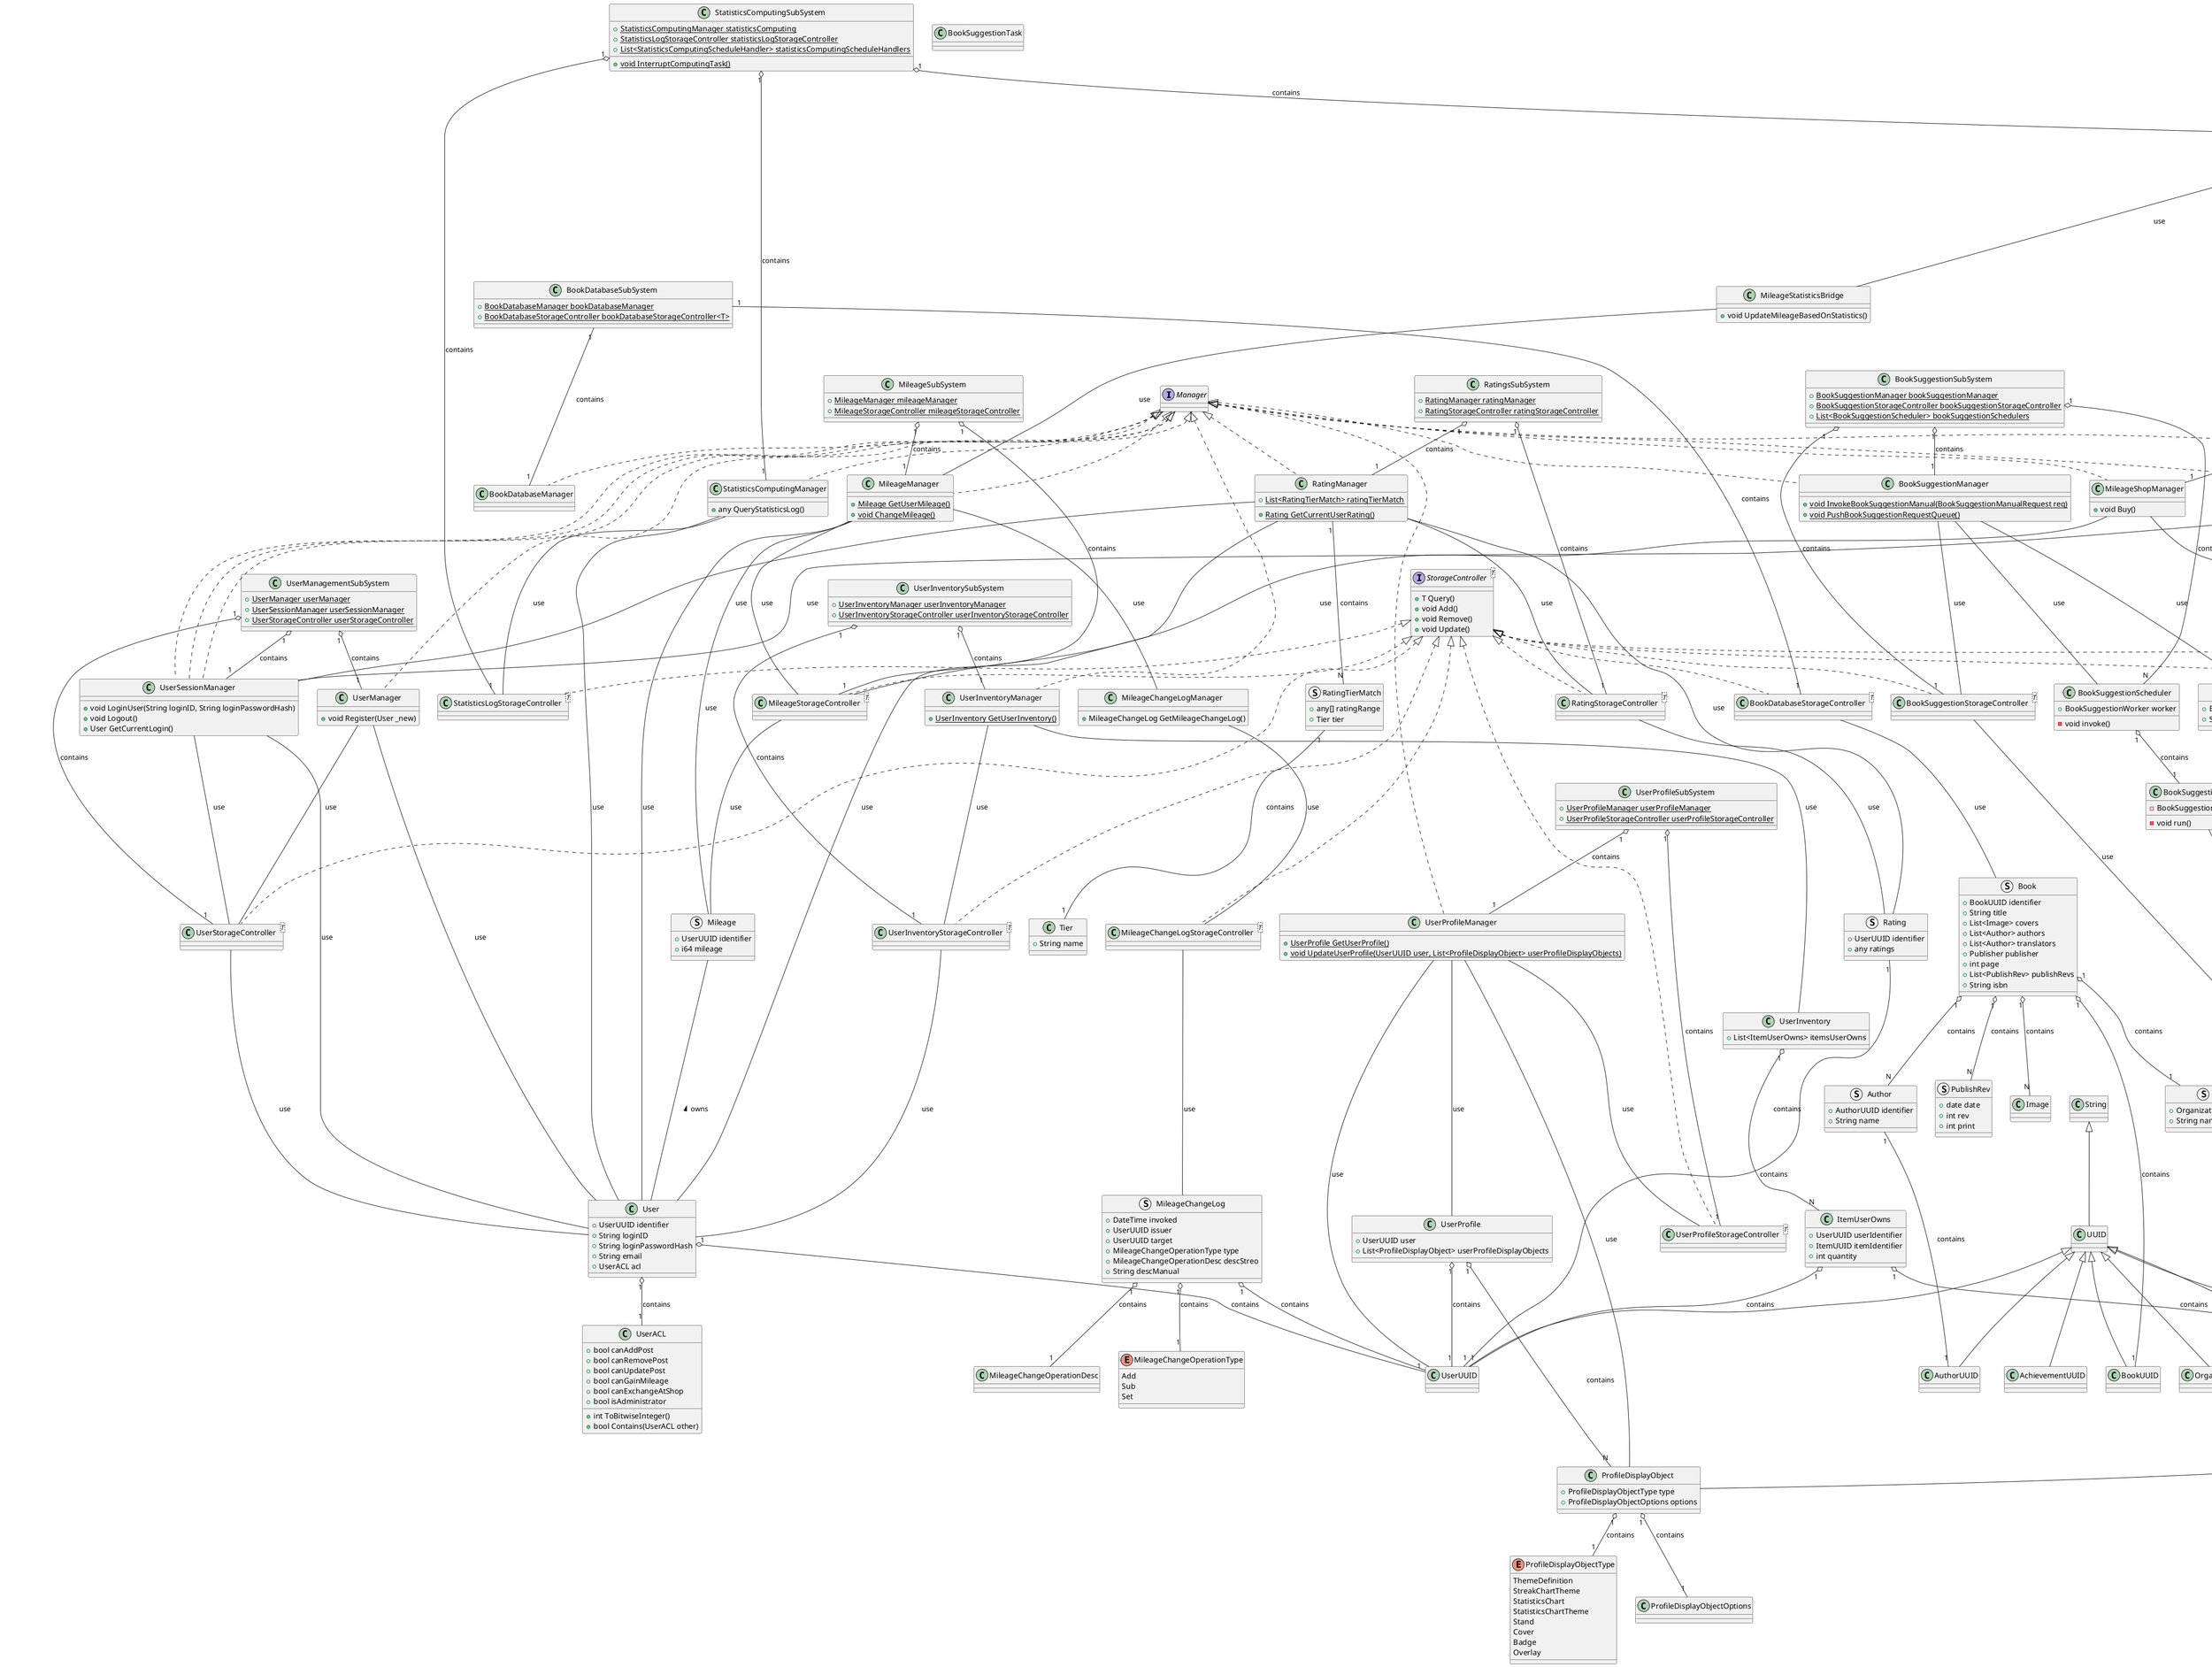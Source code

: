@startuml
Interface Manager
Interface StorageController<T> {
    + T Query()
    + void Add()
    + void Remove()
    + void Update()
}
class UUID extends String
class UserUUID extends UUID
class ItemUUID extends UUID
class MileageShopItemUUID extends UUID
class AchievementUUID extends UUID
class AuthorUUID extends UUID
class BookUUID extends UUID
class OrganizationUUID extends UUID

struct Author {
    + AuthorUUID identifier
    + String name
}
Author "1" --- "1" AuthorUUID : contains

struct Publisher {
    + OrganizationUUID identifier
    + String name
}
Publisher "1" --- "1" OrganizationUUID : contains

struct PublishRev {
    + date date
    + int rev
    + int print
}

struct Book {
    + BookUUID identifier
    + String title
    + List<Image> covers
    + List<Author> authors
    + List<Author> translators
    + Publisher publisher
    + int page
    + List<PublishRev> publishRevs
    + String isbn
}
Book "1" o-- "1" BookUUID : contains
Book "1" o-- "N" Image : contains
Book "1" o-- "N" Author : contains
Book "1" o-- "1" Publisher : contains
Book "1" o-- "N" PublishRev : contains

' BookDatabaseSubSystem

class BookDatabaseManager implements Manager {}

class BookDatabaseStorageController<T> implements StorageController {}
BookDatabaseStorageController --- Book : use

class BookDatabaseSubSystem {
    + {static} BookDatabaseManager bookDatabaseManager
    + {static} BookDatabaseStorageController bookDatabaseStorageController<T>
}

BookDatabaseSubSystem "1" --- "1" BookDatabaseManager : contains
BookDatabaseSubSystem "1" --- "1" BookDatabaseStorageController : contains

enum MarkupType {
    Text
    Highlight
    Line
    Shape
    CustomRaster
    CustomVector
}

struct ArticleMarkup {
    MarkupType type
    String content
}

ArticleMarkup "1" o-- "1" MarkupType : contains

struct Article {
    + String title
    + String content
    + List<ArticleMarkup> markups
}

Article "1" o-- "N" ArticleMarkup : contains

struct BookReview extends Article {
    + Book book
}

struct BookReviewBlob {}
BookReviewBlob "1" --- "N" BookReview

class BookReviewManager implements Manager {
    + BookReviewBlob RequestQueryBookReviewBlob()
}

BookReviewManager --- BookReviewBlob : use
BookReviewManager --- BookReviewStorageController : use

class BookReviewStorageQueryOptimizer {
    + void invoke()
}
class BookReviewStorageController<T> implements StorageController {
    + BookReviewStorageQueryOptimizer optimizer
}
BookReviewStorageController "1" o-- "1" BookReviewStorageQueryOptimizer : contains
BookReviewStorageController --- BookReview : use

' BookReview SubSystem

class BookReviewSubSystem {
    + {static} BookReviewStorageController bookReviewStorageController
    + {static} BookReviewManager bookReviewManager
}
BookReviewSubSystem "1" o-- "1" BookReviewStorageController : contains
BookReviewSubSystem "1" o-- "1" BookReviewManager : contains

class EmotionChecklist {
    + Dictionary<K, bool> checkList
    + String toPrompt()
}

enum BookSuggestionManualRequestType {
    Normal
    NewCategory
    EmotionBased
}
struct BookSuggestionManualRequest {
    + BookSuggestionManualRequestType type
    + String prompt
}
BookSuggestionManualRequest "1" o-- "1" BookSuggestionManualRequestType : contains
EmotionChecklist --o BookSuggestionManualRequest : use

struct BookSuggestion {}
class BookSuggestionTask {}

class BookSuggestionWorker {
    - BookSuggestionTask task
    - void run()
}
BookSuggestionWorker --- BookSuggestion : use

class BookSuggestionScheduler {
    + BookSuggestionWorker worker
    - void invoke()
}

BookSuggestionScheduler "1" o-- "1" BookSuggestionWorker : contains

class BookSuggestionManager implements Manager {
    + {static} void InvokeBookSuggestionManual(BookSuggestionManualRequest req)
    + {static} void PushBookSuggestionRequestQueue()
}
BookSuggestionManager --- BookSuggestionManualRequest : use
BookSuggestionManager --- BookSuggestionScheduler : use
BookSuggestionManager --- BookSuggestionStorageController : use

class BookSuggestionStorageController<T> implements StorageController {}
BookSuggestionStorageController --- BookSuggestion : use

class BookSuggestionSubSystem {
    + {static} BookSuggestionManager bookSuggestionManager
    + {static} BookSuggestionStorageController bookSuggestionStorageController
    + {static} List<BookSuggestionScheduler> bookSuggestionSchedulers
}

BookSuggestionSubSystem "1" o-- "1" BookSuggestionManager : contains
BookSuggestionSubSystem "1" o-- "1" BookSuggestionStorageController : contains
BookSuggestionSubSystem "1" o-- "N" BookSuggestionScheduler : contains


enum ItemType {
    Real
    Virtual
}

class ItemContent {}
class ItemMetadata {}
class RealItemMetadata extends ItemMetadata {}
class VirtItemMetadata extends ItemMetadata {}

struct Item {
    + ItemUUID identifier
    + ItemType type
    + String staticAssetID
    + String name
    + ItemContent content
    + ItemMetadata metadata
}

Item "1" o-- "1" ItemUUID : contains
Item "1" o-- "1" ItemType : contains
Item "1" o-- "1" ItemContent : contains
Item "1" o-- "1" ItemMetadata : contains

class RealItem extends Item {}
class VirtItem extends Item {}

struct Mileage {
    + UserUUID identifier
    + i64 mileage
}

Mileage -- User : < owns

' Mileage SubSystem

enum MileageChangeOperationType {
    Add
    Sub
    Set
}

class MileageChangeOperationDesc {}

struct MileageChangeLog {
    + DateTime invoked
    + UserUUID issuer
    + UserUUID target
    + MileageChangeOperationType type
    + MileageChangeOperationDesc descStreo
    + String descManual
}

MileageChangeLog "1" o-- UserUUID : contains
MileageChangeLog "1" o-- "1" MileageChangeOperationType : contains
MileageChangeLog "1" o-- "1" MileageChangeOperationDesc : contains

class MileageManager implements Manager {
    + {static} Mileage GetUserMileage()
    + {static} void ChangeMileage()
}

MileageManager --- User : use
MileageManager --- Mileage : use
MileageManager --- MileageChangeLogManager : use
MileageManager --- MileageStorageController : use

class MileageChangeLogManager {
    + MileageChangeLog GetMileageChangeLog()
}

MileageChangeLogManager --- MileageChangeLogStorageController : use

class MileageChangeLogStorageController<T> implements StorageController {}
MileageChangeLogStorageController --- MileageChangeLog : use

class MileageStorageController<T> implements StorageController{}
MileageStorageController --- Mileage : use

class MileageSubSystem {
    + {static} MileageManager mileageManager
    + {static} MileageStorageController mileageStorageController
}

MileageSubSystem "1" o-- "1" MileageManager : contains
MileageSubSystem "1" o-- "1" MileageStorageController : contains

' MileageShop SubSystem
struct MileageShopItem {
    + MileageShopItemUUID identifier
    + Item item
}

MileageShopItem "1" o-- "1" MileageShopItemUUID : contains
MileageShopItem "1" o-- "1" Item : contains

class MileageShopManager implements Manager {
    + void Buy()
}
MileageShopManager --- MileageShopStorageController : use
MileageShopManager --- MileageStorageController : use

class MileageShopManagementManager implements Manager {
    + void Add(Item item)
    + void Update(MileageShopItemUUID identifier, Item item)
    + void Remove(MileageShopItemUUID identifier)
}

class UserSessionManager implements Manager {}

MileageShopManagementManager --- Item : use
MileageShopManagementManager --- MileageShopItemUUID : use
MileageShopManagementManager --- UserSessionManager : use
MileageShopManagementManager --- MileageShopStorageController : use

class MileageShopStorageController<T> implements StorageController {}
MileageShopStorageController --- MileageShopItem : use

class MileageShopSubSystem {
    + {static} MileageShopManagementManager mileageshopManagement
    + {static} MileageShopManager mileageShopManager
    + {static} MileageShopStorageController mileageShopStorageController
}
MileageShopSubSystem "1" o-- "1" MileageShopManagementManager : contains
MileageShopSubSystem "1" o-- "1" MileageShopManager : contains
MileageShopSubSystem "1" o-- "1" MileageShopStorageController : contains


class Tier {
    + String name
}

struct RatingTierMatch {
    + any[] ratingRange
    + Tier tier
}
RatingTierMatch "1" --- "1" Tier : contains

struct Rating {
    + UserUUID identifier
    + any ratings
}
Rating "1" --- "1" UserUUID : contains

class RatingManager implements Manager {
    + {static} List<RatingTierMatch> ratingTierMatch
    + {static} Rating GetCurrentUserRating()
}
RatingManager "1" --- "N" RatingTierMatch : contains
RatingManager --- User : use
RatingManager --- Rating : use
class UserSessionManager implements Manager {}
RatingManager --- UserSessionManager : use
RatingManager --- RatingStorageController : use

class RatingStorageController<T> implements StorageController {}
RatingStorageController --- Rating : use

class RatingsSubSystem {
    + {static} RatingManager ratingManager
    + {static} RatingStorageController ratingStorageController
}

RatingsSubSystem "1" o-- "1" RatingManager : contains
RatingsSubSystem "1" o-- "1" RatingStorageController : contains


' MileageChangeBridge
class MileageStatisticsBridge {
    + void UpdateMileageBasedOnStatistics()
}
MileageStatisticsBridge --- MileageManager : use

' Statistics

class StatisticsComputingData {
    + Dictionary<K, V> params
}

class StatisticsComputingTask {
    + StatisticsComputingData statisticsComputingData
}

StatisticsComputingTask "1" --- "1" StatisticsComputingData : contains

class StatisticsComputingManager implements Manager {
    + any QueryStatisticsLog()
}
StatisticsComputingManager --- StatisticsLogStorageController : use
StatisticsComputingManager --- User : use

' Todo: StatisticsLog

class StatisticsLogStorageController<T> implements StorageController {}

class StatisticsComputingScheduleHandler {
    - StatisticsComputingTask task
    + void InvokeComputing()
}

StatisticsComputingScheduleHandler "1" --- "1" BookReviewManager : use
StatisticsComputingScheduleHandler "1" o-- "1" StatisticsComputingTask : contains
StatisticsComputingScheduleHandler --- MileageStatisticsBridge : use

' StatisticsComputing SubSystem
class StatisticsComputingSubSystem {
    + {static} StatisticsComputingManager statisticsComputing
    + {static} StatisticsLogStorageController statisticsLogStorageController
    + {static} List<StatisticsComputingScheduleHandler> statisticsComputingScheduleHandlers
    + {static} void InterruptComputingTask()
}

StatisticsComputingSubSystem "1" o-- "1" StatisticsComputingManager : contains
StatisticsComputingSubSystem "1" o-- "1" StatisticsLogStorageController : contains
StatisticsComputingSubSystem "1" o-- "N" StatisticsComputingScheduleHandler : contains


class UserACL {
    + bool canAddPost
    + bool canRemovePost
    + bool canUpdatePost
    + bool canGainMileage
    + bool canExchangeAtShop
    + bool isAdministrator
    + int ToBitwiseInteger()
    + bool Contains(UserACL other)
}

class User {
    + UserUUID identifier
    + String loginID
    + String loginPasswordHash
    + String email
    + UserACL acl
}

class UserManager implements Manager {
    + void Register(User _new)
}
UserManager --- User : use
UserManager --- UserStorageController : use

class UserSessionManager implements Manager {
    + void LoginUser(String loginID, String loginPasswordHash)
    + void Logout()
    + User GetCurrentLogin()
}
UserSessionManager --- User : use
UserSessionManager --- UserStorageController : use

class UserStorageController<T> implements StorageController {}
UserStorageController --- User : use

User "1" o-- "1" UserUUID : contains
User "1" o-- "1" UserACL : contains

' User Management SubSystem

class UserManagementSubSystem {
    + {static} UserManager userManager
    + {static} UserSessionManager userSessionManager
    + {static} UserStorageController userStorageController
}

UserManagementSubSystem "1" o-- "1" UserManager : contains
UserManagementSubSystem "1" o-- "1" UserSessionManager : contains
UserManagementSubSystem "1" o-- "1" UserStorageController : contains


enum VirtItemType {
    ProfileDisplayObject
}

class VirtItem extends Item {}

VirtItem "1" o-- "1" ItemUUID : contains
VirtItem "1" o-- "1" VirtItemType : contains
VirtItem "1" o-- "1" VirtItemContent : contains

abstract class VirtItemContent {}

' UserInventory
class ItemUserOwns {
    + UserUUID userIdentifier
    + ItemUUID itemIdentifier
    + int quantity
}

ItemUserOwns "1" o-- "1" UserUUID : contains
ItemUserOwns "1" o-- "1" ItemUUID : contains

class UserInventory {
    + List<ItemUserOwns> itemsUserOwns
}

UserInventory "1" o-- "N" ItemUserOwns : contains

class UserInventoryManager implements Manager {
    + {static} UserInventory GetUserInventory()
}

UserInventoryManager --- UserInventory : use
UserInventoryManager --- UserInventoryStorageController : use

class UserInventoryStorageController<T> implements StorageController {}
UserInventoryStorageController --- User : use

class UserInventorySubSystem {
    + {static} UserInventoryManager userInventoryManager
    + {static} UserInventoryStorageController userInventoryStorageController
}

UserInventorySubSystem "1" o-- "1" UserInventoryManager : contains
UserInventorySubSystem "1" o-- "1" UserInventoryStorageController : contains

' UserProfile
enum ProfileDisplayObjectType {
    ThemeDefinition
    StreakChartTheme
    StatisticsChart
    StatisticsChartTheme
    Stand
    Cover
    Badge
    Overlay
}

class ProfileDisplayObjectOptions {}

class ProfileDisplayObject extends VirtItemContent {
    + ProfileDisplayObjectType type
    + ProfileDisplayObjectOptions options
}

ProfileDisplayObject "1" o-- "1" ProfileDisplayObjectType : contains
ProfileDisplayObject "1" o-- "1" ProfileDisplayObjectOptions : contains

class UserProfile {
    + UserUUID user
    + List<ProfileDisplayObject> userProfileDisplayObjects
}

UserProfile "1" o-- "1" UserUUID : contains
UserProfile "1" o-- "N" ProfileDisplayObject : contains

class UserProfileManager implements Manager {
    + {static} UserProfile GetUserProfile()
    + {static} void UpdateUserProfile(UserUUID user, List<ProfileDisplayObject> userProfileDisplayObjects)
}
UserProfileManager --- UserUUID : use
UserProfileManager --- UserProfile : use
UserProfileManager --- ProfileDisplayObject : use
UserProfileManager --- UserProfileStorageController : use

class UserProfileStorageController<T> implements StorageController {}

class UserProfileSubSystem {
    + {static} UserProfileManager userProfileManager
    + {static} UserProfileStorageController userProfileStorageController
}

UserProfileSubSystem "1" o-- "1" UserProfileManager : contains
UserProfileSubSystem "1" o-- "1" UserProfileStorageController : contains

@enduml